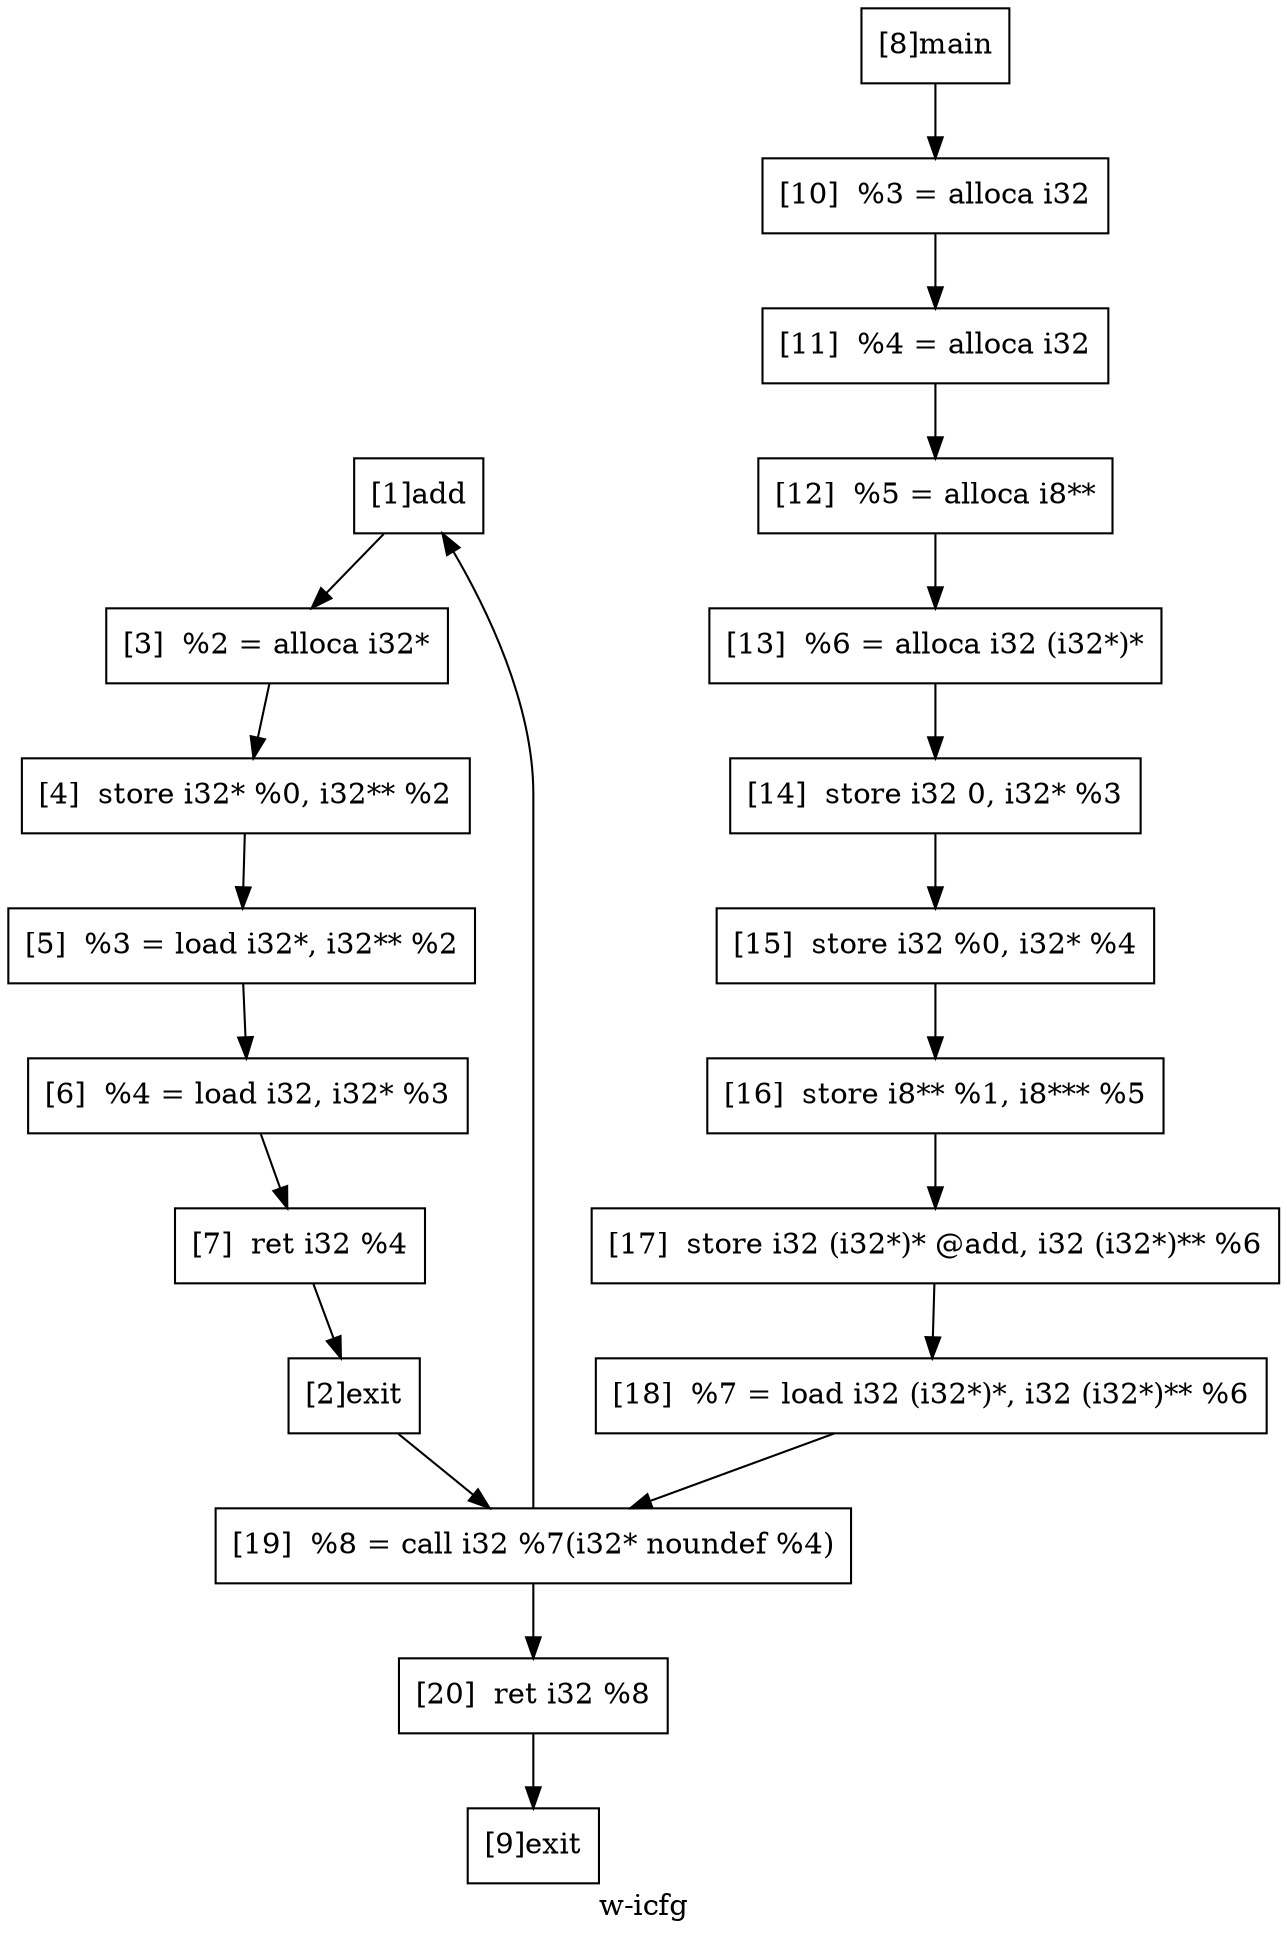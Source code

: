 digraph "w-icfg"{
	label="w-icfg";


	// Define the nodes
	N1 [shape=rectangle, color=black,label="[1]add"];
	N2 [shape=rectangle, color=black,label="[2]exit"];
	N3 [shape=rectangle, color=black,label="[3]  %2 = alloca i32*"];
	N4 [shape=rectangle, color=black,label="[4]  store i32* %0, i32** %2"];
	N5 [shape=rectangle, color=black,label="[5]  %3 = load i32*, i32** %2"];
	N6 [shape=rectangle, color=black,label="[6]  %4 = load i32, i32* %3"];
	N7 [shape=rectangle, color=black,label="[7]  ret i32 %4"];
	N8 [shape=rectangle, color=black,label="[8]main"];
	N9 [shape=rectangle, color=black,label="[9]exit"];
	N10 [shape=rectangle, color=black,label="[10]  %3 = alloca i32"];
	N11 [shape=rectangle, color=black,label="[11]  %4 = alloca i32"];
	N12 [shape=rectangle, color=black,label="[12]  %5 = alloca i8**"];
	N13 [shape=rectangle, color=black,label="[13]  %6 = alloca i32 (i32*)*"];
	N14 [shape=rectangle, color=black,label="[14]  store i32 0, i32* %3"];
	N15 [shape=rectangle, color=black,label="[15]  store i32 %0, i32* %4"];
	N16 [shape=rectangle, color=black,label="[16]  store i8** %1, i8*** %5"];
	N17 [shape=rectangle, color=black,label="[17]  store i32 (i32*)* @add, i32 (i32*)** %6"];
	N18 [shape=rectangle, color=black,label="[18]  %7 = load i32 (i32*)*, i32 (i32*)** %6"];
	N19 [shape=rectangle, color=black,label="[19]  %8 = call i32 %7(i32* noundef %4)"];
	N20 [shape=rectangle, color=black,label="[20]  ret i32 %8"];


	// Define the edges
	N1 -> N3[color=black,label=""];
	N2 -> N19[color=black,label=""];
	N3 -> N4[color=black,label=""];
	N4 -> N5[color=black,label=""];
	N5 -> N6[color=black,label=""];
	N6 -> N7[color=black,label=""];
	N7 -> N2[color=black,label=""];
	N8 -> N10[color=black,label=""];
	N10 -> N11[color=black,label=""];
	N11 -> N12[color=black,label=""];
	N12 -> N13[color=black,label=""];
	N13 -> N14[color=black,label=""];
	N14 -> N15[color=black,label=""];
	N15 -> N16[color=black,label=""];
	N16 -> N17[color=black,label=""];
	N17 -> N18[color=black,label=""];
	N18 -> N19[color=black,label=""];
	N19 -> N1[color=black,label=""];
	N19 -> N20[color=black,label=""];
	N20 -> N9[color=black,label=""];
}
